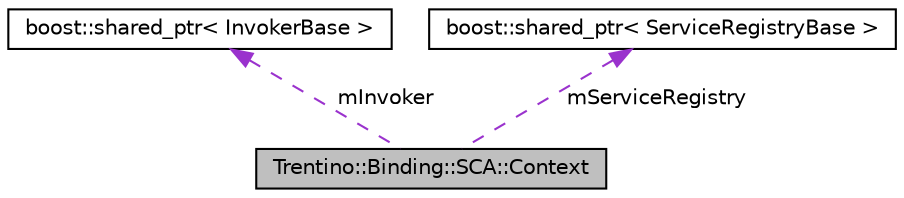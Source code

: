 digraph G
{
  edge [fontname="Helvetica",fontsize="10",labelfontname="Helvetica",labelfontsize="10"];
  node [fontname="Helvetica",fontsize="10",shape=record];
  Node1 [label="Trentino::Binding::SCA::Context",height=0.2,width=0.4,color="black", fillcolor="grey75", style="filled" fontcolor="black"];
  Node2 -> Node1 [dir="back",color="darkorchid3",fontsize="10",style="dashed",label=" mInvoker" ,fontname="Helvetica"];
  Node2 [label="boost::shared_ptr\< InvokerBase \>",height=0.2,width=0.4,color="black", fillcolor="white", style="filled",URL="$classboost_1_1shared__ptr.html"];
  Node3 -> Node1 [dir="back",color="darkorchid3",fontsize="10",style="dashed",label=" mServiceRegistry" ,fontname="Helvetica"];
  Node3 [label="boost::shared_ptr\< ServiceRegistryBase \>",height=0.2,width=0.4,color="black", fillcolor="white", style="filled",URL="$classboost_1_1shared__ptr.html"];
}
